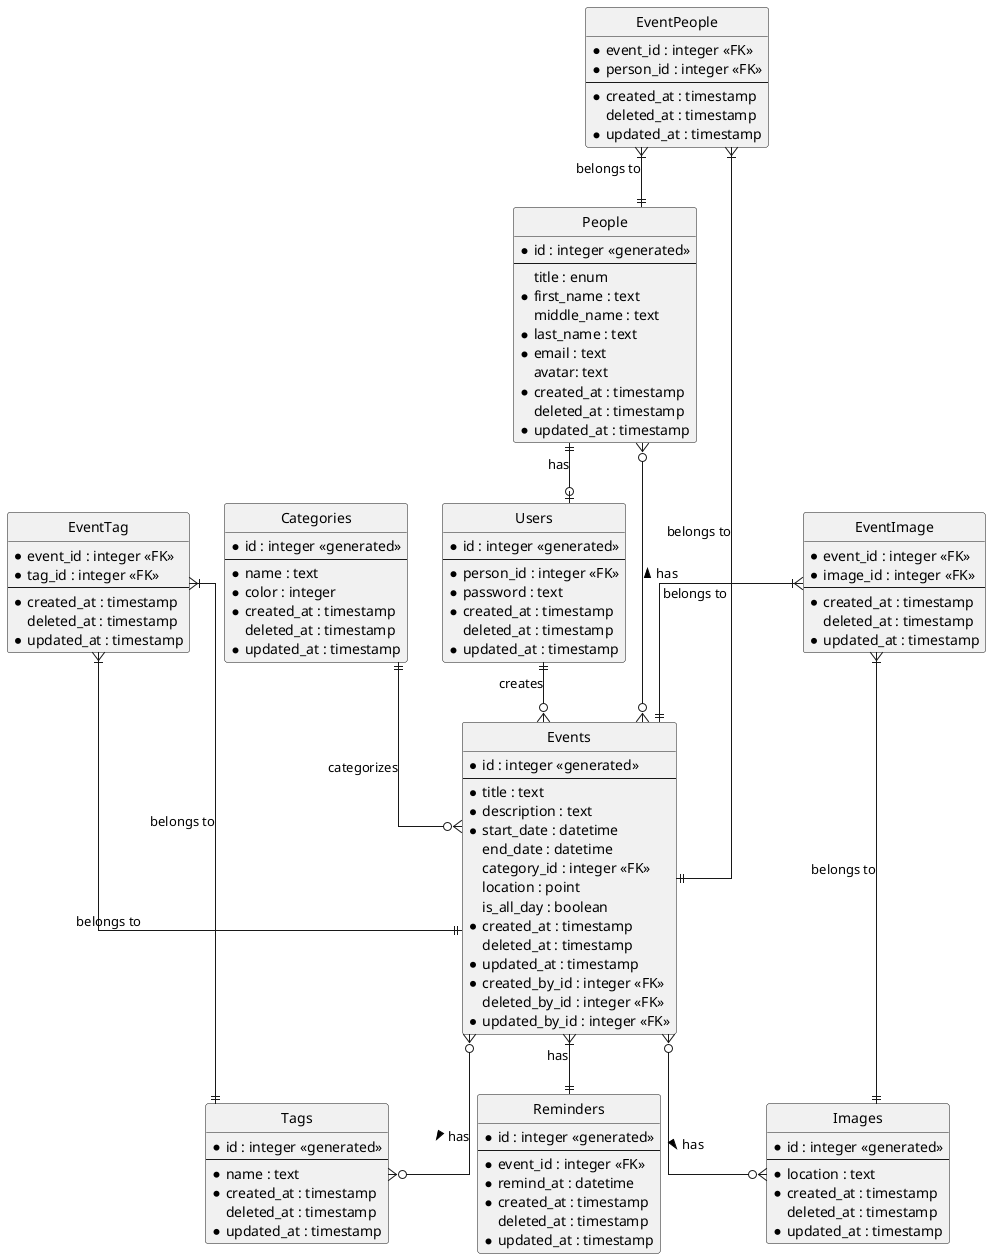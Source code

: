 @startuml Timeline ER Diagram

hide circle
skinparam linetype ortho

' Define entities
entity "People" as people {
  *id : integer <<generated>>
  --
  title : enum
  *first_name : text
  middle_name : text
  *last_name : text
  *email : text
  avatar: text
  *created_at : timestamp
  deleted_at : timestamp
  *updated_at : timestamp
}

entity "Users" as users {
  *id : integer <<generated>>
  --
  *person_id : integer <<FK>>
  *password : text
  *created_at : timestamp
  deleted_at : timestamp
  *updated_at : timestamp
}

entity "Events" as events {
  *id : integer <<generated>>
  --
  *title : text
  *description : text
  *start_date : datetime
  end_date : datetime
  category_id : integer <<FK>>
  location : point
  is_all_day : boolean
  *created_at : timestamp
  deleted_at : timestamp
  *updated_at : timestamp
  *created_by_id : integer <<FK>>
  deleted_by_id : integer <<FK>>
  *updated_by_id : integer <<FK>>
}

entity "Categories" as categories {
  *id : integer <<generated>>
  --
  *name : text
  *color : integer
  *created_at : timestamp
  deleted_at : timestamp
  *updated_at : timestamp
}

entity "Tags" as tags {
  *id : integer <<generated>>
  --
  *name : text
  *created_at : timestamp
  deleted_at : timestamp
  *updated_at : timestamp
}

entity "EventTag" as event_tag {
  *event_id : integer <<FK>>
  *tag_id : integer <<FK>>
  --
  *created_at : timestamp
  deleted_at : timestamp
  *updated_at : timestamp
}

entity "Images" as images {
  *id : integer <<generated>>
  --
  *location : text
  *created_at : timestamp
  deleted_at : timestamp
  *updated_at : timestamp
}

entity "EventImage" as event_image {
  *event_id : integer <<FK>>
  *image_id : integer <<FK>>
  --
  *created_at : timestamp
  deleted_at : timestamp
  *updated_at : timestamp
}

entity "EventPeople" as event_people {
  *event_id : integer <<FK>>
  *person_id : integer <<FK>>
  --
  *created_at : timestamp
  deleted_at : timestamp
  *updated_at : timestamp
}

entity "Reminders" as reminders {
  *id : integer <<generated>>
  --
  *event_id : integer <<FK>>
  *remind_at : datetime
  *created_at : timestamp
  deleted_at : timestamp
  *updated_at : timestamp
}

' Define relationships
people ||--o| users : has
users ||--o{ events : creates
categories ||--o{ events : categorizes
events }|--|| reminders : has
events }o--o{ tags : has >
event_tag }|--|| events : belongs to
event_tag }|--|| tags : belongs to
events }o--o{ images : has >
event_image }|--|| events : belongs to
event_image }|--|| images : belongs to
events }o--o{ people : has >
event_people }|--|| events : belongs to
event_people }|--|| people : belongs to

@enduml